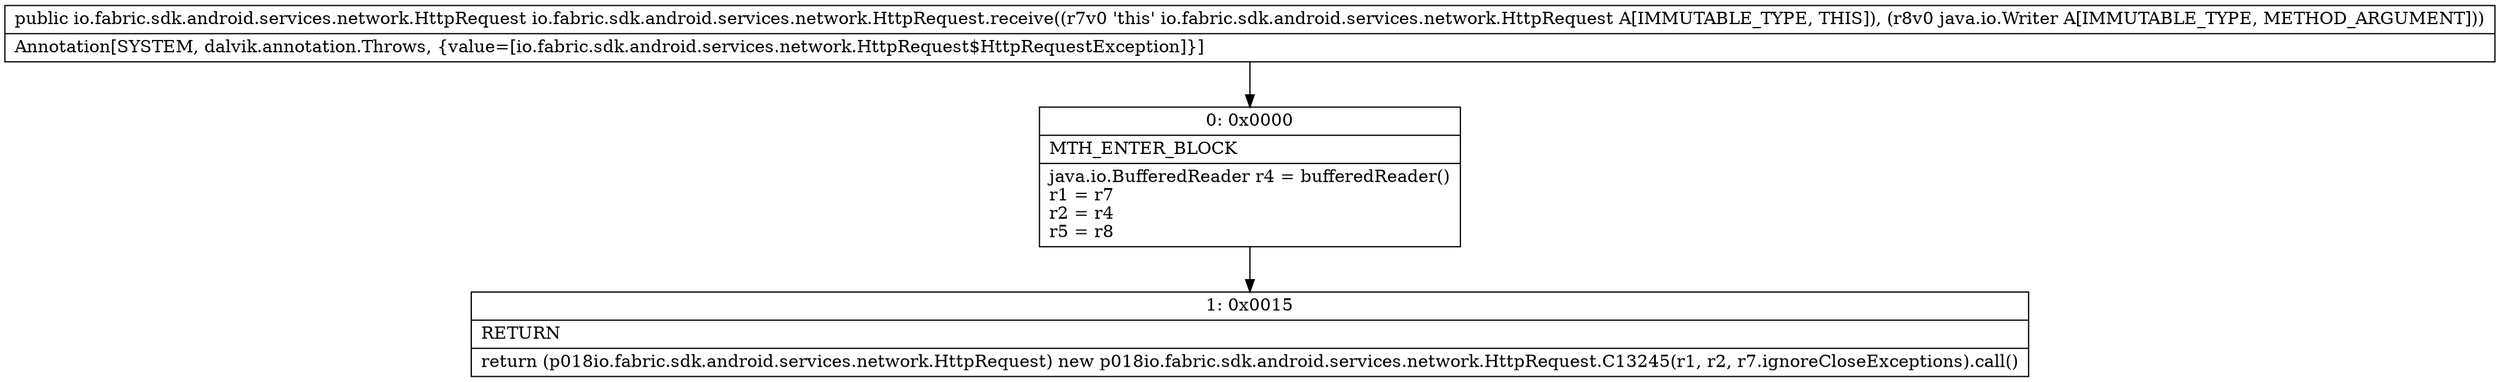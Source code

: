 digraph "CFG forio.fabric.sdk.android.services.network.HttpRequest.receive(Ljava\/io\/Writer;)Lio\/fabric\/sdk\/android\/services\/network\/HttpRequest;" {
Node_0 [shape=record,label="{0\:\ 0x0000|MTH_ENTER_BLOCK\l|java.io.BufferedReader r4 = bufferedReader()\lr1 = r7\lr2 = r4\lr5 = r8\l}"];
Node_1 [shape=record,label="{1\:\ 0x0015|RETURN\l|return (p018io.fabric.sdk.android.services.network.HttpRequest) new p018io.fabric.sdk.android.services.network.HttpRequest.C13245(r1, r2, r7.ignoreCloseExceptions).call()\l}"];
MethodNode[shape=record,label="{public io.fabric.sdk.android.services.network.HttpRequest io.fabric.sdk.android.services.network.HttpRequest.receive((r7v0 'this' io.fabric.sdk.android.services.network.HttpRequest A[IMMUTABLE_TYPE, THIS]), (r8v0 java.io.Writer A[IMMUTABLE_TYPE, METHOD_ARGUMENT]))  | Annotation[SYSTEM, dalvik.annotation.Throws, \{value=[io.fabric.sdk.android.services.network.HttpRequest$HttpRequestException]\}]\l}"];
MethodNode -> Node_0;
Node_0 -> Node_1;
}

